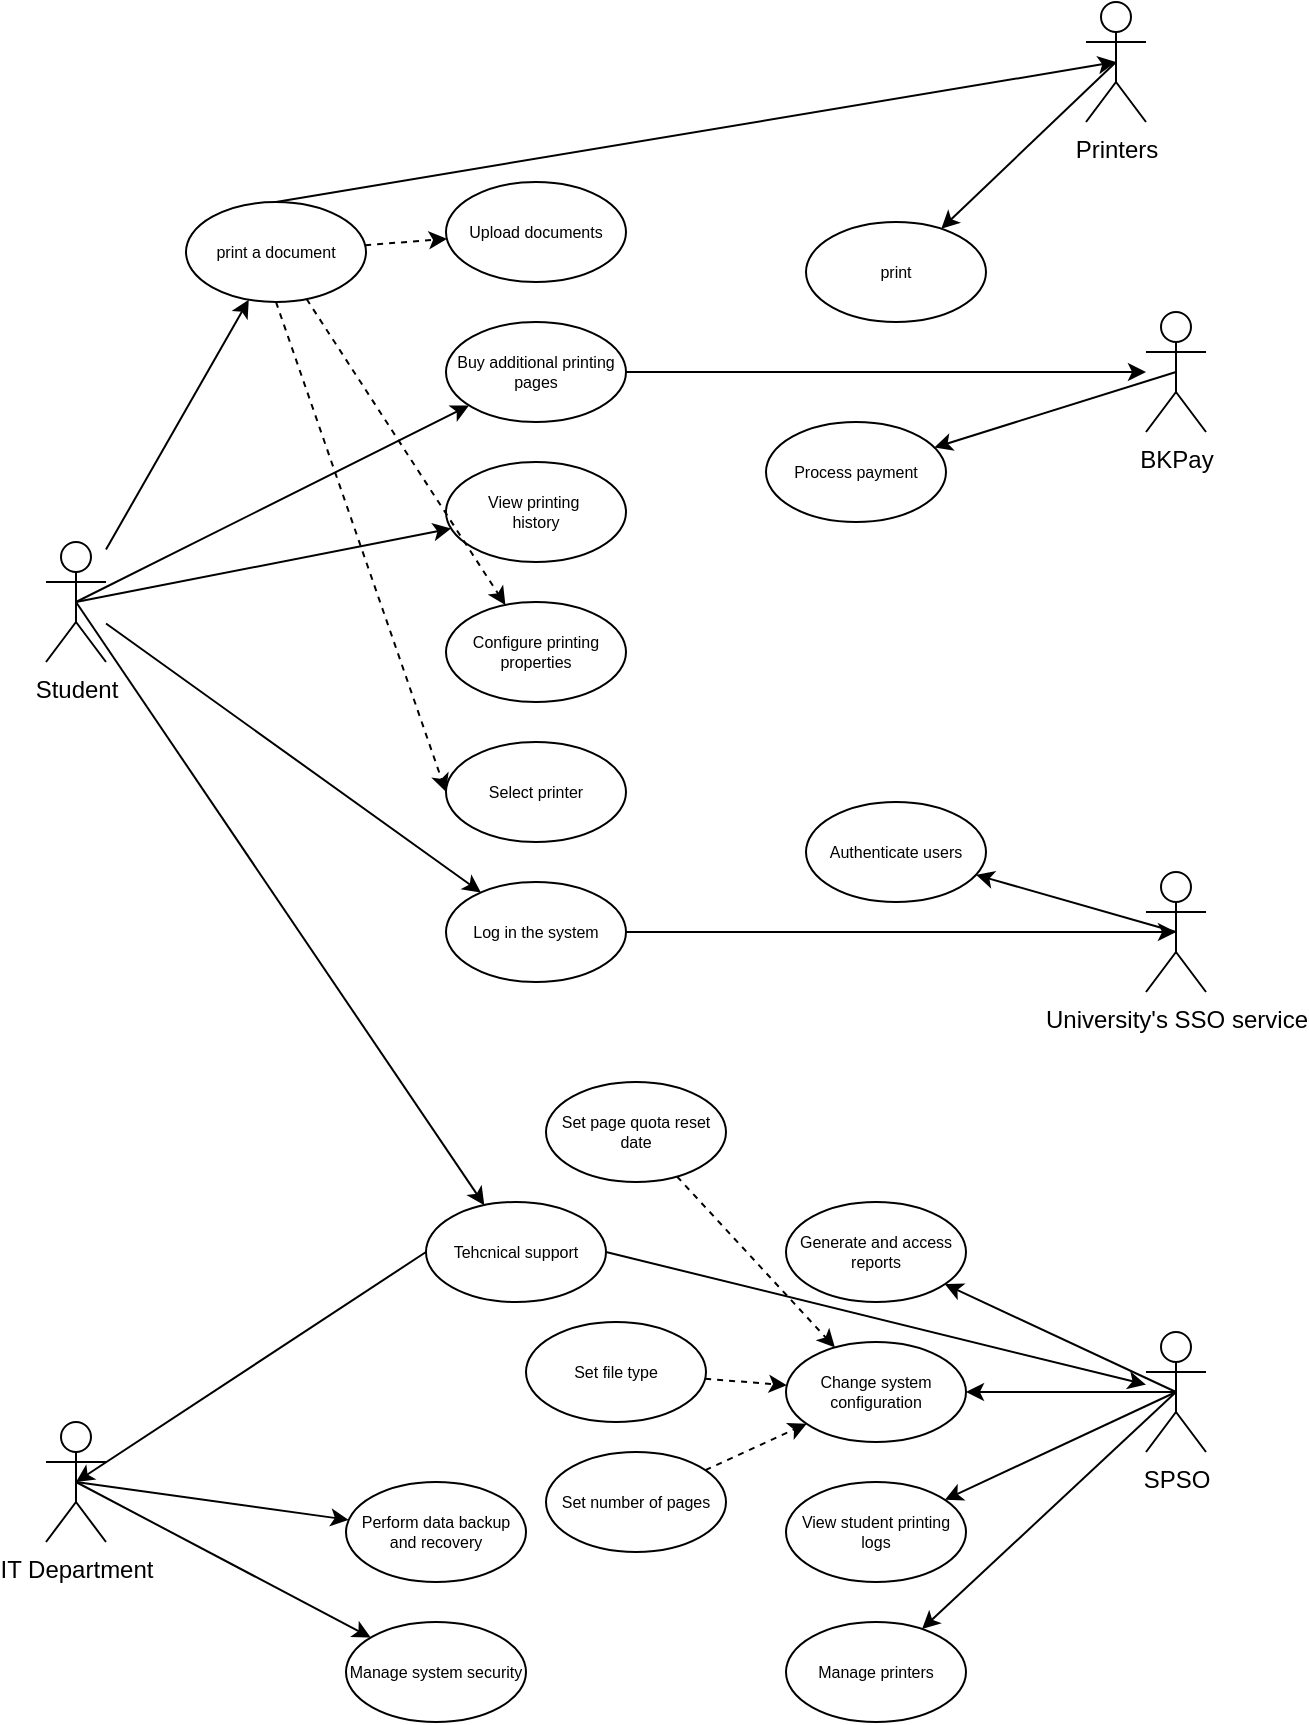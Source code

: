<mxfile version="24.7.16">
  <diagram name="Page-1" id="aCP7I57G33tlOd_e8Llg">
    <mxGraphModel grid="1" page="1" gridSize="10" guides="1" tooltips="1" connect="1" arrows="1" fold="1" pageScale="1" pageWidth="850" pageHeight="1100" math="0" shadow="0">
      <root>
        <mxCell id="0" />
        <mxCell id="1" parent="0" />
        <mxCell id="giYhcMrdGrvmkpozPpdE-15" style="edgeStyle=none;shape=connector;rounded=0;orthogonalLoop=1;jettySize=auto;html=1;strokeColor=default;align=center;verticalAlign=middle;fontFamily=Helvetica;fontSize=11;fontColor=default;labelBackgroundColor=default;endArrow=classic;" edge="1" parent="1" source="94CNcR7i5TfGNn7Sc9TL-45" target="94CNcR7i5TfGNn7Sc9TL-72">
          <mxGeometry relative="1" as="geometry" />
        </mxCell>
        <mxCell id="giYhcMrdGrvmkpozPpdE-16" style="edgeStyle=none;shape=connector;rounded=0;orthogonalLoop=1;jettySize=auto;html=1;exitX=0.5;exitY=0.5;exitDx=0;exitDy=0;exitPerimeter=0;strokeColor=default;align=center;verticalAlign=middle;fontFamily=Helvetica;fontSize=11;fontColor=default;labelBackgroundColor=default;endArrow=classic;" edge="1" parent="1" source="94CNcR7i5TfGNn7Sc9TL-45" target="94CNcR7i5TfGNn7Sc9TL-58">
          <mxGeometry relative="1" as="geometry" />
        </mxCell>
        <mxCell id="giYhcMrdGrvmkpozPpdE-18" style="edgeStyle=none;shape=connector;rounded=0;orthogonalLoop=1;jettySize=auto;html=1;exitX=0.5;exitY=0.5;exitDx=0;exitDy=0;exitPerimeter=0;strokeColor=default;align=center;verticalAlign=middle;fontFamily=Helvetica;fontSize=11;fontColor=default;labelBackgroundColor=default;endArrow=classic;" edge="1" parent="1" source="94CNcR7i5TfGNn7Sc9TL-45" target="94CNcR7i5TfGNn7Sc9TL-57">
          <mxGeometry relative="1" as="geometry" />
        </mxCell>
        <mxCell id="giYhcMrdGrvmkpozPpdE-29" style="edgeStyle=none;shape=connector;rounded=0;orthogonalLoop=1;jettySize=auto;html=1;exitX=0.5;exitY=0.5;exitDx=0;exitDy=0;exitPerimeter=0;strokeColor=default;align=center;verticalAlign=middle;fontFamily=Helvetica;fontSize=11;fontColor=default;labelBackgroundColor=default;endArrow=classic;" edge="1" parent="1" source="94CNcR7i5TfGNn7Sc9TL-45" target="94CNcR7i5TfGNn7Sc9TL-60">
          <mxGeometry relative="1" as="geometry" />
        </mxCell>
        <mxCell id="94CNcR7i5TfGNn7Sc9TL-45" value="Student" style="shape=umlActor;verticalLabelPosition=bottom;verticalAlign=top;html=1;outlineConnect=0;" vertex="1" parent="1">
          <mxGeometry x="200" y="380" width="30" height="60" as="geometry" />
        </mxCell>
        <mxCell id="giYhcMrdGrvmkpozPpdE-27" style="edgeStyle=none;shape=connector;rounded=0;orthogonalLoop=1;jettySize=auto;html=1;exitX=0.5;exitY=0.5;exitDx=0;exitDy=0;exitPerimeter=0;strokeColor=default;align=center;verticalAlign=middle;fontFamily=Helvetica;fontSize=11;fontColor=default;labelBackgroundColor=default;endArrow=classic;" edge="1" parent="1" source="94CNcR7i5TfGNn7Sc9TL-47" target="94CNcR7i5TfGNn7Sc9TL-62">
          <mxGeometry relative="1" as="geometry" />
        </mxCell>
        <mxCell id="giYhcMrdGrvmkpozPpdE-28" style="edgeStyle=none;shape=connector;rounded=0;orthogonalLoop=1;jettySize=auto;html=1;exitX=0.5;exitY=0.5;exitDx=0;exitDy=0;exitPerimeter=0;strokeColor=default;align=center;verticalAlign=middle;fontFamily=Helvetica;fontSize=11;fontColor=default;labelBackgroundColor=default;endArrow=classic;" edge="1" parent="1" source="94CNcR7i5TfGNn7Sc9TL-47" target="94CNcR7i5TfGNn7Sc9TL-63">
          <mxGeometry relative="1" as="geometry" />
        </mxCell>
        <mxCell id="94CNcR7i5TfGNn7Sc9TL-47" value="IT Department" style="shape=umlActor;verticalLabelPosition=bottom;verticalAlign=top;html=1;outlineConnect=0;" vertex="1" parent="1">
          <mxGeometry x="200" y="820" width="30" height="60" as="geometry" />
        </mxCell>
        <mxCell id="giYhcMrdGrvmkpozPpdE-31" style="edgeStyle=none;shape=connector;rounded=0;orthogonalLoop=1;jettySize=auto;html=1;exitX=0.5;exitY=0.5;exitDx=0;exitDy=0;exitPerimeter=0;strokeColor=default;align=center;verticalAlign=middle;fontFamily=Helvetica;fontSize=11;fontColor=default;labelBackgroundColor=default;endArrow=classic;" edge="1" parent="1" source="94CNcR7i5TfGNn7Sc9TL-48" target="94CNcR7i5TfGNn7Sc9TL-69">
          <mxGeometry relative="1" as="geometry" />
        </mxCell>
        <mxCell id="giYhcMrdGrvmkpozPpdE-32" style="edgeStyle=none;shape=connector;rounded=0;orthogonalLoop=1;jettySize=auto;html=1;exitX=0.5;exitY=0.5;exitDx=0;exitDy=0;exitPerimeter=0;strokeColor=default;align=center;verticalAlign=middle;fontFamily=Helvetica;fontSize=11;fontColor=default;labelBackgroundColor=default;endArrow=classic;" edge="1" parent="1" source="94CNcR7i5TfGNn7Sc9TL-48" target="94CNcR7i5TfGNn7Sc9TL-68">
          <mxGeometry relative="1" as="geometry" />
        </mxCell>
        <mxCell id="giYhcMrdGrvmkpozPpdE-33" style="edgeStyle=none;shape=connector;rounded=0;orthogonalLoop=1;jettySize=auto;html=1;exitX=0.5;exitY=0.5;exitDx=0;exitDy=0;exitPerimeter=0;strokeColor=default;align=center;verticalAlign=middle;fontFamily=Helvetica;fontSize=11;fontColor=default;labelBackgroundColor=default;endArrow=classic;" edge="1" parent="1" source="94CNcR7i5TfGNn7Sc9TL-48" target="94CNcR7i5TfGNn7Sc9TL-67">
          <mxGeometry relative="1" as="geometry" />
        </mxCell>
        <mxCell id="giYhcMrdGrvmkpozPpdE-34" style="edgeStyle=none;shape=connector;rounded=0;orthogonalLoop=1;jettySize=auto;html=1;exitX=0.5;exitY=0.5;exitDx=0;exitDy=0;exitPerimeter=0;strokeColor=default;align=center;verticalAlign=middle;fontFamily=Helvetica;fontSize=11;fontColor=default;labelBackgroundColor=default;endArrow=classic;" edge="1" parent="1" source="94CNcR7i5TfGNn7Sc9TL-48" target="94CNcR7i5TfGNn7Sc9TL-66">
          <mxGeometry relative="1" as="geometry" />
        </mxCell>
        <mxCell id="94CNcR7i5TfGNn7Sc9TL-48" value="SPSO" style="shape=umlActor;verticalLabelPosition=bottom;verticalAlign=top;html=1;outlineConnect=0;" vertex="1" parent="1">
          <mxGeometry x="750" y="775" width="30" height="60" as="geometry" />
        </mxCell>
        <mxCell id="giYhcMrdGrvmkpozPpdE-25" style="edgeStyle=none;shape=connector;rounded=0;orthogonalLoop=1;jettySize=auto;html=1;exitX=0.5;exitY=0.5;exitDx=0;exitDy=0;exitPerimeter=0;strokeColor=default;align=center;verticalAlign=middle;fontFamily=Helvetica;fontSize=11;fontColor=default;labelBackgroundColor=default;endArrow=classic;" edge="1" parent="1" source="94CNcR7i5TfGNn7Sc9TL-49" target="94CNcR7i5TfGNn7Sc9TL-64">
          <mxGeometry relative="1" as="geometry" />
        </mxCell>
        <mxCell id="94CNcR7i5TfGNn7Sc9TL-49" value="University&#39;s SSO service" style="shape=umlActor;verticalLabelPosition=bottom;verticalAlign=top;html=1;outlineConnect=0;" vertex="1" parent="1">
          <mxGeometry x="750" y="545" width="30" height="60" as="geometry" />
        </mxCell>
        <mxCell id="94CNcR7i5TfGNn7Sc9TL-50" value="Upload documents" style="ellipse;whiteSpace=wrap;html=1;fontSize=8;" vertex="1" parent="1">
          <mxGeometry x="400" y="200" width="90" height="50" as="geometry" />
        </mxCell>
        <mxCell id="94CNcR7i5TfGNn7Sc9TL-56" value="Select printer" style="ellipse;whiteSpace=wrap;html=1;fontSize=8;" vertex="1" parent="1">
          <mxGeometry x="400" y="480" width="90" height="50" as="geometry" />
        </mxCell>
        <mxCell id="giYhcMrdGrvmkpozPpdE-22" style="edgeStyle=none;shape=connector;rounded=0;orthogonalLoop=1;jettySize=auto;html=1;exitX=1;exitY=0.5;exitDx=0;exitDy=0;strokeColor=default;align=center;verticalAlign=middle;fontFamily=Helvetica;fontSize=11;fontColor=default;labelBackgroundColor=default;endArrow=classic;" edge="1" parent="1" source="94CNcR7i5TfGNn7Sc9TL-57" target="94CNcR7i5TfGNn7Sc9TL-71">
          <mxGeometry relative="1" as="geometry" />
        </mxCell>
        <mxCell id="94CNcR7i5TfGNn7Sc9TL-57" value="Buy additional printing pages" style="ellipse;whiteSpace=wrap;html=1;fontSize=8;" vertex="1" parent="1">
          <mxGeometry x="400" y="270" width="90" height="50" as="geometry" />
        </mxCell>
        <mxCell id="94CNcR7i5TfGNn7Sc9TL-58" value="View printing&amp;nbsp;&lt;div&gt;history&lt;/div&gt;" style="ellipse;whiteSpace=wrap;html=1;fontSize=8;" vertex="1" parent="1">
          <mxGeometry x="400" y="340" width="90" height="50" as="geometry" />
        </mxCell>
        <mxCell id="94CNcR7i5TfGNn7Sc9TL-59" value="Configure printing properties" style="ellipse;whiteSpace=wrap;html=1;fontSize=8;" vertex="1" parent="1">
          <mxGeometry x="400" y="410" width="90" height="50" as="geometry" />
        </mxCell>
        <mxCell id="giYhcMrdGrvmkpozPpdE-35" style="edgeStyle=none;shape=connector;rounded=0;orthogonalLoop=1;jettySize=auto;html=1;exitX=1;exitY=0.5;exitDx=0;exitDy=0;strokeColor=default;align=center;verticalAlign=middle;fontFamily=Helvetica;fontSize=11;fontColor=default;labelBackgroundColor=default;endArrow=classic;" edge="1" parent="1" source="94CNcR7i5TfGNn7Sc9TL-60" target="94CNcR7i5TfGNn7Sc9TL-48">
          <mxGeometry relative="1" as="geometry" />
        </mxCell>
        <mxCell id="94CNcR7i5TfGNn7Sc9TL-60" value="Tehcnical support" style="ellipse;whiteSpace=wrap;html=1;fontSize=8;" vertex="1" parent="1">
          <mxGeometry x="390" y="710" width="90" height="50" as="geometry" />
        </mxCell>
        <mxCell id="94CNcR7i5TfGNn7Sc9TL-62" value="Perform data backup and recovery" style="ellipse;whiteSpace=wrap;html=1;fontSize=8;" vertex="1" parent="1">
          <mxGeometry x="350" y="850" width="90" height="50" as="geometry" />
        </mxCell>
        <mxCell id="94CNcR7i5TfGNn7Sc9TL-63" value="Manage system security" style="ellipse;whiteSpace=wrap;html=1;fontSize=8;" vertex="1" parent="1">
          <mxGeometry x="350" y="920" width="90" height="50" as="geometry" />
        </mxCell>
        <mxCell id="94CNcR7i5TfGNn7Sc9TL-64" value="Authenticate users" style="ellipse;whiteSpace=wrap;html=1;fontSize=8;" vertex="1" parent="1">
          <mxGeometry x="580" y="510" width="90" height="50" as="geometry" />
        </mxCell>
        <mxCell id="94CNcR7i5TfGNn7Sc9TL-65" value="Set page quota reset date" style="ellipse;whiteSpace=wrap;html=1;fontSize=8;" vertex="1" parent="1">
          <mxGeometry x="450" y="650" width="90" height="50" as="geometry" />
        </mxCell>
        <mxCell id="94CNcR7i5TfGNn7Sc9TL-66" value="Generate and access reports" style="ellipse;whiteSpace=wrap;html=1;fontSize=8;" vertex="1" parent="1">
          <mxGeometry x="570" y="710" width="90" height="50" as="geometry" />
        </mxCell>
        <mxCell id="94CNcR7i5TfGNn7Sc9TL-67" value="Change system configuration" style="ellipse;whiteSpace=wrap;html=1;fontSize=8;" vertex="1" parent="1">
          <mxGeometry x="570" y="780" width="90" height="50" as="geometry" />
        </mxCell>
        <mxCell id="94CNcR7i5TfGNn7Sc9TL-68" value="View student printing logs" style="ellipse;whiteSpace=wrap;html=1;fontSize=8;" vertex="1" parent="1">
          <mxGeometry x="570" y="850" width="90" height="50" as="geometry" />
        </mxCell>
        <mxCell id="94CNcR7i5TfGNn7Sc9TL-69" value="Manage printers" style="ellipse;whiteSpace=wrap;html=1;fontSize=8;" vertex="1" parent="1">
          <mxGeometry x="570" y="920" width="90" height="50" as="geometry" />
        </mxCell>
        <mxCell id="94CNcR7i5TfGNn7Sc9TL-70" value="Process payment" style="ellipse;whiteSpace=wrap;html=1;fontSize=8;" vertex="1" parent="1">
          <mxGeometry x="560" y="320" width="90" height="50" as="geometry" />
        </mxCell>
        <mxCell id="giYhcMrdGrvmkpozPpdE-23" style="edgeStyle=none;shape=connector;rounded=0;orthogonalLoop=1;jettySize=auto;html=1;exitX=0.5;exitY=0.5;exitDx=0;exitDy=0;exitPerimeter=0;strokeColor=default;align=center;verticalAlign=middle;fontFamily=Helvetica;fontSize=11;fontColor=default;labelBackgroundColor=default;endArrow=classic;" edge="1" parent="1" source="94CNcR7i5TfGNn7Sc9TL-71" target="94CNcR7i5TfGNn7Sc9TL-70">
          <mxGeometry relative="1" as="geometry" />
        </mxCell>
        <mxCell id="94CNcR7i5TfGNn7Sc9TL-71" value="BKPay" style="shape=umlActor;verticalLabelPosition=bottom;verticalAlign=top;html=1;outlineConnect=0;" vertex="1" parent="1">
          <mxGeometry x="750" y="265" width="30" height="60" as="geometry" />
        </mxCell>
        <mxCell id="94CNcR7i5TfGNn7Sc9TL-72" value="Log in the system" style="ellipse;whiteSpace=wrap;html=1;fontSize=8;" vertex="1" parent="1">
          <mxGeometry x="400" y="550" width="90" height="50" as="geometry" />
        </mxCell>
        <mxCell id="giYhcMrdGrvmkpozPpdE-9" value="" style="endArrow=classic;html=1;rounded=0;strokeColor=default;align=center;verticalAlign=middle;fontFamily=Helvetica;fontSize=11;fontColor=default;labelBackgroundColor=default;" edge="1" parent="1" source="94CNcR7i5TfGNn7Sc9TL-45" target="giYhcMrdGrvmkpozPpdE-10">
          <mxGeometry width="50" height="50" relative="1" as="geometry">
            <mxPoint x="220" y="325" as="sourcePoint" />
            <mxPoint x="270" y="275" as="targetPoint" />
          </mxGeometry>
        </mxCell>
        <mxCell id="giYhcMrdGrvmkpozPpdE-19" style="edgeStyle=none;shape=connector;rounded=0;orthogonalLoop=1;jettySize=auto;html=1;exitX=0.5;exitY=1;exitDx=0;exitDy=0;entryX=0;entryY=0.5;entryDx=0;entryDy=0;strokeColor=default;align=center;verticalAlign=middle;fontFamily=Helvetica;fontSize=11;fontColor=default;labelBackgroundColor=default;endArrow=classic;dashed=1;" edge="1" parent="1" source="giYhcMrdGrvmkpozPpdE-10" target="94CNcR7i5TfGNn7Sc9TL-56">
          <mxGeometry relative="1" as="geometry" />
        </mxCell>
        <mxCell id="giYhcMrdGrvmkpozPpdE-10" value="print a document" style="ellipse;whiteSpace=wrap;html=1;fontSize=8;" vertex="1" parent="1">
          <mxGeometry x="270" y="210" width="90" height="50" as="geometry" />
        </mxCell>
        <mxCell id="giYhcMrdGrvmkpozPpdE-20" style="edgeStyle=none;shape=connector;rounded=0;orthogonalLoop=1;jettySize=auto;html=1;strokeColor=default;align=center;verticalAlign=middle;fontFamily=Helvetica;fontSize=11;fontColor=default;labelBackgroundColor=default;endArrow=classic;dashed=1;" edge="1" parent="1" source="giYhcMrdGrvmkpozPpdE-10" target="94CNcR7i5TfGNn7Sc9TL-59">
          <mxGeometry relative="1" as="geometry">
            <mxPoint x="325" y="270" as="sourcePoint" />
            <mxPoint x="410" y="515" as="targetPoint" />
          </mxGeometry>
        </mxCell>
        <mxCell id="giYhcMrdGrvmkpozPpdE-21" style="edgeStyle=none;shape=connector;rounded=0;orthogonalLoop=1;jettySize=auto;html=1;strokeColor=default;align=center;verticalAlign=middle;fontFamily=Helvetica;fontSize=11;fontColor=default;labelBackgroundColor=default;endArrow=classic;dashed=1;" edge="1" parent="1" source="giYhcMrdGrvmkpozPpdE-10" target="94CNcR7i5TfGNn7Sc9TL-50">
          <mxGeometry relative="1" as="geometry">
            <mxPoint x="340" y="269" as="sourcePoint" />
            <mxPoint x="440" y="421" as="targetPoint" />
          </mxGeometry>
        </mxCell>
        <mxCell id="giYhcMrdGrvmkpozPpdE-24" style="edgeStyle=none;shape=connector;rounded=0;orthogonalLoop=1;jettySize=auto;html=1;exitX=1;exitY=0.5;exitDx=0;exitDy=0;entryX=0.5;entryY=0.5;entryDx=0;entryDy=0;entryPerimeter=0;strokeColor=default;align=center;verticalAlign=middle;fontFamily=Helvetica;fontSize=11;fontColor=default;labelBackgroundColor=default;endArrow=classic;" edge="1" parent="1" source="94CNcR7i5TfGNn7Sc9TL-72" target="94CNcR7i5TfGNn7Sc9TL-49">
          <mxGeometry relative="1" as="geometry" />
        </mxCell>
        <mxCell id="giYhcMrdGrvmkpozPpdE-26" style="edgeStyle=none;shape=connector;rounded=0;orthogonalLoop=1;jettySize=auto;html=1;exitX=0;exitY=0.5;exitDx=0;exitDy=0;entryX=0.5;entryY=0.5;entryDx=0;entryDy=0;entryPerimeter=0;strokeColor=default;align=center;verticalAlign=middle;fontFamily=Helvetica;fontSize=11;fontColor=default;labelBackgroundColor=default;endArrow=classic;" edge="1" parent="1" source="94CNcR7i5TfGNn7Sc9TL-60" target="94CNcR7i5TfGNn7Sc9TL-47">
          <mxGeometry relative="1" as="geometry" />
        </mxCell>
        <mxCell id="giYhcMrdGrvmkpozPpdE-37" style="edgeStyle=none;shape=connector;rounded=0;orthogonalLoop=1;jettySize=auto;html=1;strokeColor=default;align=center;verticalAlign=middle;fontFamily=Helvetica;fontSize=11;fontColor=default;labelBackgroundColor=default;endArrow=classic;dashed=1;" edge="1" parent="1" source="94CNcR7i5TfGNn7Sc9TL-65" target="94CNcR7i5TfGNn7Sc9TL-67">
          <mxGeometry relative="1" as="geometry">
            <mxPoint x="562.5" y="542.5" as="sourcePoint" />
            <mxPoint x="647.5" y="787.5" as="targetPoint" />
          </mxGeometry>
        </mxCell>
        <mxCell id="giYhcMrdGrvmkpozPpdE-38" value="Set file type" style="ellipse;whiteSpace=wrap;html=1;fontSize=8;" vertex="1" parent="1">
          <mxGeometry x="440" y="770" width="90" height="50" as="geometry" />
        </mxCell>
        <mxCell id="giYhcMrdGrvmkpozPpdE-39" value="Set number of pages" style="ellipse;whiteSpace=wrap;html=1;fontSize=8;" vertex="1" parent="1">
          <mxGeometry x="450" y="835" width="90" height="50" as="geometry" />
        </mxCell>
        <mxCell id="giYhcMrdGrvmkpozPpdE-40" style="edgeStyle=none;shape=connector;rounded=0;orthogonalLoop=1;jettySize=auto;html=1;strokeColor=default;align=center;verticalAlign=middle;fontFamily=Helvetica;fontSize=11;fontColor=default;labelBackgroundColor=default;endArrow=classic;dashed=1;" edge="1" parent="1" source="giYhcMrdGrvmkpozPpdE-38" target="94CNcR7i5TfGNn7Sc9TL-67">
          <mxGeometry relative="1" as="geometry">
            <mxPoint x="526" y="707" as="sourcePoint" />
            <mxPoint x="604" y="793" as="targetPoint" />
          </mxGeometry>
        </mxCell>
        <mxCell id="giYhcMrdGrvmkpozPpdE-41" style="edgeStyle=none;shape=connector;rounded=0;orthogonalLoop=1;jettySize=auto;html=1;strokeColor=default;align=center;verticalAlign=middle;fontFamily=Helvetica;fontSize=11;fontColor=default;labelBackgroundColor=default;endArrow=classic;dashed=1;" edge="1" parent="1" source="giYhcMrdGrvmkpozPpdE-39" target="94CNcR7i5TfGNn7Sc9TL-67">
          <mxGeometry relative="1" as="geometry">
            <mxPoint x="536" y="717" as="sourcePoint" />
            <mxPoint x="614" y="803" as="targetPoint" />
          </mxGeometry>
        </mxCell>
        <mxCell id="giYhcMrdGrvmkpozPpdE-45" style="edgeStyle=none;shape=connector;rounded=0;orthogonalLoop=1;jettySize=auto;html=1;exitX=0.5;exitY=0.5;exitDx=0;exitDy=0;exitPerimeter=0;strokeColor=default;align=center;verticalAlign=middle;fontFamily=Helvetica;fontSize=11;fontColor=default;labelBackgroundColor=default;endArrow=classic;" edge="1" parent="1" source="giYhcMrdGrvmkpozPpdE-42" target="giYhcMrdGrvmkpozPpdE-43">
          <mxGeometry relative="1" as="geometry" />
        </mxCell>
        <mxCell id="giYhcMrdGrvmkpozPpdE-42" value="Printers" style="shape=umlActor;verticalLabelPosition=bottom;verticalAlign=top;html=1;outlineConnect=0;" vertex="1" parent="1">
          <mxGeometry x="720" y="110" width="30" height="60" as="geometry" />
        </mxCell>
        <mxCell id="giYhcMrdGrvmkpozPpdE-43" value="print" style="ellipse;whiteSpace=wrap;html=1;fontSize=8;" vertex="1" parent="1">
          <mxGeometry x="580" y="220" width="90" height="50" as="geometry" />
        </mxCell>
        <mxCell id="giYhcMrdGrvmkpozPpdE-44" style="edgeStyle=none;shape=connector;rounded=0;orthogonalLoop=1;jettySize=auto;html=1;exitX=0.5;exitY=0;exitDx=0;exitDy=0;entryX=0.5;entryY=0.5;entryDx=0;entryDy=0;entryPerimeter=0;strokeColor=default;align=center;verticalAlign=middle;fontFamily=Helvetica;fontSize=11;fontColor=default;labelBackgroundColor=default;endArrow=classic;" edge="1" parent="1" source="giYhcMrdGrvmkpozPpdE-10" target="giYhcMrdGrvmkpozPpdE-42">
          <mxGeometry relative="1" as="geometry" />
        </mxCell>
      </root>
    </mxGraphModel>
  </diagram>
</mxfile>
